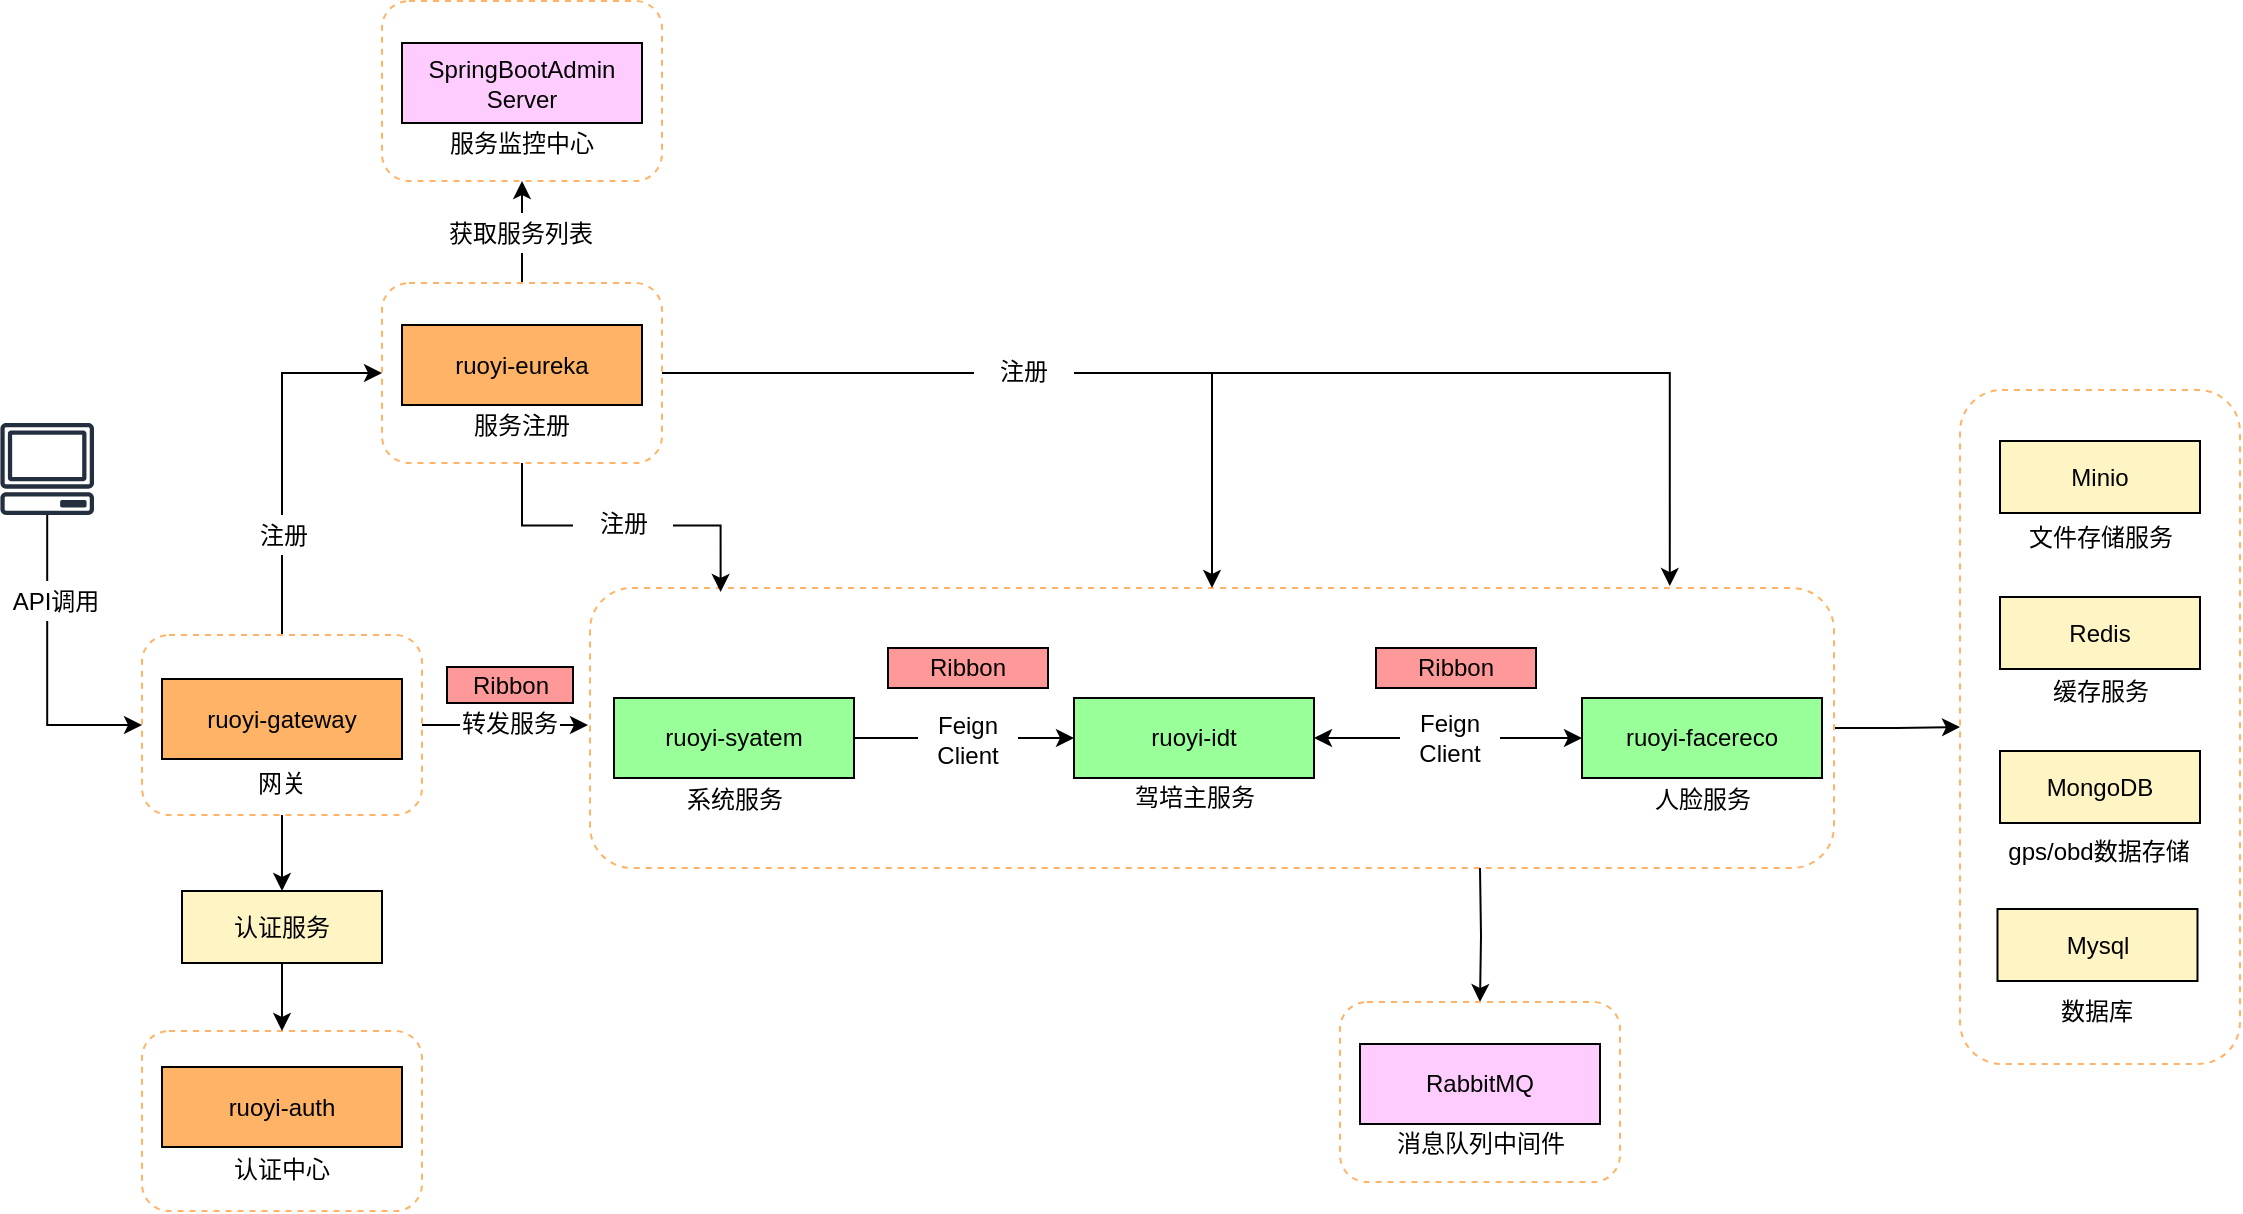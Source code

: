 <mxfile version="14.2.9" type="github">
  <diagram id="Ht1M8jgEwFfnCIfOTk4-" name="Page-1">
    <mxGraphModel dx="1422" dy="781" grid="1" gridSize="10" guides="1" tooltips="1" connect="1" arrows="1" fold="1" page="1" pageScale="1" pageWidth="1169" pageHeight="827" math="0" shadow="0">
      <root>
        <mxCell id="0" />
        <mxCell id="1" parent="0" />
        <mxCell id="zE-7qnLxaJ57DrKSM9i6-75" style="edgeStyle=orthogonalEdgeStyle;rounded=0;orthogonalLoop=1;jettySize=auto;html=1;entryX=0;entryY=0.5;entryDx=0;entryDy=0;startArrow=none;startFill=0;" edge="1" parent="1" source="zE-7qnLxaJ57DrKSM9i6-74" target="zE-7qnLxaJ57DrKSM9i6-57">
          <mxGeometry relative="1" as="geometry" />
        </mxCell>
        <mxCell id="zE-7qnLxaJ57DrKSM9i6-74" value="" style="rounded=1;whiteSpace=wrap;html=1;shadow=0;fillColor=#FFFFFF;dashed=1;strokeWidth=1;strokeColor=#FFB366;" vertex="1" parent="1">
          <mxGeometry x="325" y="358" width="622" height="140" as="geometry" />
        </mxCell>
        <mxCell id="zE-7qnLxaJ57DrKSM9i6-51" style="edgeStyle=orthogonalEdgeStyle;rounded=0;orthogonalLoop=1;jettySize=auto;html=1;entryX=0.5;entryY=1;entryDx=0;entryDy=0;startArrow=none;startFill=0;" edge="1" parent="1" source="zE-7qnLxaJ57DrKSM9i6-39" target="zE-7qnLxaJ57DrKSM9i6-48">
          <mxGeometry relative="1" as="geometry" />
        </mxCell>
        <mxCell id="zE-7qnLxaJ57DrKSM9i6-76" style="edgeStyle=orthogonalEdgeStyle;rounded=0;orthogonalLoop=1;jettySize=auto;html=1;entryX=0.105;entryY=0.014;entryDx=0;entryDy=0;entryPerimeter=0;startArrow=none;startFill=0;" edge="1" parent="1" source="zE-7qnLxaJ57DrKSM9i6-39" target="zE-7qnLxaJ57DrKSM9i6-74">
          <mxGeometry relative="1" as="geometry" />
        </mxCell>
        <mxCell id="zE-7qnLxaJ57DrKSM9i6-77" style="edgeStyle=orthogonalEdgeStyle;rounded=0;orthogonalLoop=1;jettySize=auto;html=1;exitX=1;exitY=0.5;exitDx=0;exitDy=0;entryX=0.5;entryY=0;entryDx=0;entryDy=0;startArrow=none;startFill=0;" edge="1" parent="1" source="zE-7qnLxaJ57DrKSM9i6-39" target="zE-7qnLxaJ57DrKSM9i6-74">
          <mxGeometry relative="1" as="geometry" />
        </mxCell>
        <mxCell id="zE-7qnLxaJ57DrKSM9i6-78" style="edgeStyle=orthogonalEdgeStyle;rounded=0;orthogonalLoop=1;jettySize=auto;html=1;entryX=0.868;entryY=-0.007;entryDx=0;entryDy=0;entryPerimeter=0;startArrow=none;startFill=0;" edge="1" parent="1" source="zE-7qnLxaJ57DrKSM9i6-39" target="zE-7qnLxaJ57DrKSM9i6-74">
          <mxGeometry relative="1" as="geometry">
            <Array as="points">
              <mxPoint x="865" y="251" />
            </Array>
          </mxGeometry>
        </mxCell>
        <mxCell id="zE-7qnLxaJ57DrKSM9i6-39" value="" style="rounded=1;whiteSpace=wrap;html=1;shadow=0;fillColor=#FFFFFF;dashed=1;strokeWidth=1;strokeColor=#FFB366;" vertex="1" parent="1">
          <mxGeometry x="221" y="205.5" width="140" height="90" as="geometry" />
        </mxCell>
        <mxCell id="zE-7qnLxaJ57DrKSM9i6-56" style="edgeStyle=orthogonalEdgeStyle;rounded=0;orthogonalLoop=1;jettySize=auto;html=1;startArrow=none;startFill=0;" edge="1" parent="1" target="zE-7qnLxaJ57DrKSM9i6-53">
          <mxGeometry relative="1" as="geometry">
            <mxPoint x="770" y="498" as="sourcePoint" />
          </mxGeometry>
        </mxCell>
        <mxCell id="zE-7qnLxaJ57DrKSM9i6-14" value="" style="rounded=1;whiteSpace=wrap;html=1;shadow=0;fillColor=#FFFFFF;dashed=1;strokeWidth=1;strokeColor=#FFB366;" vertex="1" parent="1">
          <mxGeometry x="101" y="579.5" width="140" height="90" as="geometry" />
        </mxCell>
        <mxCell id="zE-7qnLxaJ57DrKSM9i6-9" style="edgeStyle=orthogonalEdgeStyle;rounded=0;orthogonalLoop=1;jettySize=auto;html=1;exitX=0.5;exitY=1;exitDx=0;exitDy=0;" edge="1" parent="1" source="zE-7qnLxaJ57DrKSM9i6-7" target="zE-7qnLxaJ57DrKSM9i6-8">
          <mxGeometry relative="1" as="geometry" />
        </mxCell>
        <mxCell id="zE-7qnLxaJ57DrKSM9i6-28" style="edgeStyle=orthogonalEdgeStyle;rounded=0;orthogonalLoop=1;jettySize=auto;html=1;startArrow=none;startFill=0;entryX=0;entryY=0.5;entryDx=0;entryDy=0;" edge="1" parent="1" source="zE-7qnLxaJ57DrKSM9i6-7">
          <mxGeometry relative="1" as="geometry">
            <mxPoint x="324" y="426.5" as="targetPoint" />
          </mxGeometry>
        </mxCell>
        <mxCell id="zE-7qnLxaJ57DrKSM9i6-41" style="edgeStyle=orthogonalEdgeStyle;rounded=0;orthogonalLoop=1;jettySize=auto;html=1;entryX=0;entryY=0.5;entryDx=0;entryDy=0;startArrow=none;startFill=0;" edge="1" parent="1" source="zE-7qnLxaJ57DrKSM9i6-7" target="zE-7qnLxaJ57DrKSM9i6-39">
          <mxGeometry relative="1" as="geometry" />
        </mxCell>
        <mxCell id="zE-7qnLxaJ57DrKSM9i6-7" value="" style="rounded=1;whiteSpace=wrap;html=1;shadow=0;fillColor=#FFFFFF;dashed=1;strokeWidth=1;strokeColor=#FFB366;" vertex="1" parent="1">
          <mxGeometry x="101" y="381.5" width="140" height="90" as="geometry" />
        </mxCell>
        <mxCell id="zE-7qnLxaJ57DrKSM9i6-33" style="edgeStyle=orthogonalEdgeStyle;rounded=0;orthogonalLoop=1;jettySize=auto;html=1;entryX=0;entryY=0.5;entryDx=0;entryDy=0;startArrow=none;startFill=0;" edge="1" parent="1" source="zE-7qnLxaJ57DrKSM9i6-1" target="zE-7qnLxaJ57DrKSM9i6-7">
          <mxGeometry relative="1" as="geometry">
            <mxPoint x="54" y="315.5" as="sourcePoint" />
            <Array as="points">
              <mxPoint x="54" y="426.5" />
            </Array>
          </mxGeometry>
        </mxCell>
        <mxCell id="zE-7qnLxaJ57DrKSM9i6-1" value="" style="outlineConnect=0;fontColor=#232F3E;gradientColor=none;fillColor=#232F3E;strokeColor=none;dashed=0;verticalLabelPosition=bottom;verticalAlign=top;align=center;html=1;fontSize=12;fontStyle=0;aspect=fixed;pointerEvents=1;shape=mxgraph.aws4.client;" vertex="1" parent="1">
          <mxGeometry x="30" y="275.5" width="47.21" height="46" as="geometry" />
        </mxCell>
        <mxCell id="zE-7qnLxaJ57DrKSM9i6-2" value="ruoyi-gateway" style="rounded=0;whiteSpace=wrap;html=1;fillColor=#FFB366;" vertex="1" parent="1">
          <mxGeometry x="111" y="403.5" width="120" height="40" as="geometry" />
        </mxCell>
        <mxCell id="zE-7qnLxaJ57DrKSM9i6-6" value="网关" style="text;html=1;strokeColor=none;fillColor=none;align=center;verticalAlign=middle;whiteSpace=wrap;rounded=0;" vertex="1" parent="1">
          <mxGeometry x="146" y="445.5" width="50" height="20" as="geometry" />
        </mxCell>
        <mxCell id="zE-7qnLxaJ57DrKSM9i6-4" value="API调用" style="text;html=1;strokeColor=none;fillColor=#FFFFFF;align=center;verticalAlign=middle;whiteSpace=wrap;rounded=0;shadow=0;" vertex="1" parent="1">
          <mxGeometry x="33" y="354.5" width="50" height="20" as="geometry" />
        </mxCell>
        <mxCell id="zE-7qnLxaJ57DrKSM9i6-16" style="edgeStyle=orthogonalEdgeStyle;rounded=0;orthogonalLoop=1;jettySize=auto;html=1;entryX=0.5;entryY=0;entryDx=0;entryDy=0;" edge="1" parent="1" source="zE-7qnLxaJ57DrKSM9i6-8" target="zE-7qnLxaJ57DrKSM9i6-14">
          <mxGeometry relative="1" as="geometry" />
        </mxCell>
        <mxCell id="zE-7qnLxaJ57DrKSM9i6-8" value="认证服务" style="rounded=0;whiteSpace=wrap;html=1;fillColor=#FFF4C3;" vertex="1" parent="1">
          <mxGeometry x="121" y="509.5" width="100" height="36" as="geometry" />
        </mxCell>
        <mxCell id="zE-7qnLxaJ57DrKSM9i6-12" value="ruoyi-auth" style="rounded=0;whiteSpace=wrap;html=1;fillColor=#FFB366;" vertex="1" parent="1">
          <mxGeometry x="111" y="597.5" width="120" height="40" as="geometry" />
        </mxCell>
        <mxCell id="zE-7qnLxaJ57DrKSM9i6-15" value="认证中心" style="text;html=1;strokeColor=none;fillColor=none;align=center;verticalAlign=middle;whiteSpace=wrap;rounded=0;" vertex="1" parent="1">
          <mxGeometry x="146" y="638.5" width="50" height="20" as="geometry" />
        </mxCell>
        <mxCell id="zE-7qnLxaJ57DrKSM9i6-30" value="转发服务" style="text;html=1;strokeColor=none;fillColor=#FFFFFF;align=center;verticalAlign=middle;whiteSpace=wrap;rounded=0;shadow=0;" vertex="1" parent="1">
          <mxGeometry x="260" y="415.5" width="50" height="20" as="geometry" />
        </mxCell>
        <mxCell id="zE-7qnLxaJ57DrKSM9i6-31" value="Ribbon" style="rounded=0;whiteSpace=wrap;html=1;fillColor=#FF9999;" vertex="1" parent="1">
          <mxGeometry x="253.5" y="397.5" width="63" height="18" as="geometry" />
        </mxCell>
        <mxCell id="zE-7qnLxaJ57DrKSM9i6-38" value="ruoyi-eureka" style="rounded=0;whiteSpace=wrap;html=1;fillColor=#FFB366;" vertex="1" parent="1">
          <mxGeometry x="231" y="226.5" width="120" height="40" as="geometry" />
        </mxCell>
        <mxCell id="zE-7qnLxaJ57DrKSM9i6-40" value="服务注册" style="text;html=1;strokeColor=none;fillColor=none;align=center;verticalAlign=middle;whiteSpace=wrap;rounded=0;" vertex="1" parent="1">
          <mxGeometry x="266" y="266.5" width="50" height="20" as="geometry" />
        </mxCell>
        <mxCell id="zE-7qnLxaJ57DrKSM9i6-44" value="注册" style="text;html=1;strokeColor=none;fillColor=#FFFFFF;align=center;verticalAlign=middle;whiteSpace=wrap;rounded=0;shadow=0;" vertex="1" parent="1">
          <mxGeometry x="147" y="321.5" width="50" height="20" as="geometry" />
        </mxCell>
        <mxCell id="zE-7qnLxaJ57DrKSM9i6-45" value="注册" style="text;html=1;strokeColor=none;fillColor=#FFFFFF;align=center;verticalAlign=middle;whiteSpace=wrap;rounded=0;shadow=0;" vertex="1" parent="1">
          <mxGeometry x="517" y="240" width="50" height="20" as="geometry" />
        </mxCell>
        <mxCell id="zE-7qnLxaJ57DrKSM9i6-46" value="注册" style="text;html=1;strokeColor=none;fillColor=#FFFFFF;align=center;verticalAlign=middle;whiteSpace=wrap;rounded=0;shadow=0;" vertex="1" parent="1">
          <mxGeometry x="316.5" y="315.5" width="50" height="20" as="geometry" />
        </mxCell>
        <mxCell id="zE-7qnLxaJ57DrKSM9i6-47" value="ruoyi-eureka" style="rounded=0;whiteSpace=wrap;html=1;fillColor=#FFB366;" vertex="1" parent="1">
          <mxGeometry x="231" y="226.5" width="120" height="40" as="geometry" />
        </mxCell>
        <mxCell id="zE-7qnLxaJ57DrKSM9i6-48" value="" style="rounded=1;whiteSpace=wrap;html=1;shadow=0;fillColor=#FFFFFF;dashed=1;strokeWidth=1;strokeColor=#FFB366;" vertex="1" parent="1">
          <mxGeometry x="221" y="64.5" width="140" height="90" as="geometry" />
        </mxCell>
        <mxCell id="zE-7qnLxaJ57DrKSM9i6-49" value="服务监控中心" style="text;html=1;strokeColor=none;fillColor=none;align=center;verticalAlign=middle;whiteSpace=wrap;rounded=0;" vertex="1" parent="1">
          <mxGeometry x="254" y="125.5" width="74" height="20" as="geometry" />
        </mxCell>
        <mxCell id="zE-7qnLxaJ57DrKSM9i6-50" value="SpringBootAdmin Server" style="rounded=0;whiteSpace=wrap;html=1;fillColor=#FFCCFF;" vertex="1" parent="1">
          <mxGeometry x="231" y="85.5" width="120" height="40" as="geometry" />
        </mxCell>
        <mxCell id="zE-7qnLxaJ57DrKSM9i6-52" value="获取服务列表" style="text;html=1;strokeColor=none;fillColor=#FFFFFF;align=center;verticalAlign=middle;whiteSpace=wrap;rounded=0;shadow=0;" vertex="1" parent="1">
          <mxGeometry x="248.5" y="170.5" width="82.5" height="20" as="geometry" />
        </mxCell>
        <mxCell id="zE-7qnLxaJ57DrKSM9i6-53" value="" style="rounded=1;whiteSpace=wrap;html=1;shadow=0;fillColor=#FFFFFF;dashed=1;strokeWidth=1;strokeColor=#FFB366;" vertex="1" parent="1">
          <mxGeometry x="700" y="565" width="140" height="90" as="geometry" />
        </mxCell>
        <mxCell id="zE-7qnLxaJ57DrKSM9i6-54" value="消息队列中间件" style="text;html=1;strokeColor=none;fillColor=none;align=center;verticalAlign=middle;whiteSpace=wrap;rounded=0;" vertex="1" parent="1">
          <mxGeometry x="723.5" y="626" width="93" height="20" as="geometry" />
        </mxCell>
        <mxCell id="zE-7qnLxaJ57DrKSM9i6-55" value="RabbitMQ" style="rounded=0;whiteSpace=wrap;html=1;fillColor=#FFCCFF;" vertex="1" parent="1">
          <mxGeometry x="710" y="586" width="120" height="40" as="geometry" />
        </mxCell>
        <mxCell id="zE-7qnLxaJ57DrKSM9i6-57" value="" style="rounded=1;whiteSpace=wrap;html=1;shadow=0;fillColor=#FFFFFF;dashed=1;strokeWidth=1;strokeColor=#FFB366;" vertex="1" parent="1">
          <mxGeometry x="1010" y="259" width="140" height="337" as="geometry" />
        </mxCell>
        <mxCell id="zE-7qnLxaJ57DrKSM9i6-58" value="Minio" style="rounded=0;whiteSpace=wrap;html=1;fillColor=#FFF4C3;" vertex="1" parent="1">
          <mxGeometry x="1030" y="284.5" width="100" height="36" as="geometry" />
        </mxCell>
        <mxCell id="zE-7qnLxaJ57DrKSM9i6-59" value="文件存储服务" style="text;html=1;strokeColor=none;fillColor=none;align=center;verticalAlign=middle;whiteSpace=wrap;rounded=0;" vertex="1" parent="1">
          <mxGeometry x="1038.75" y="322.5" width="82.5" height="20" as="geometry" />
        </mxCell>
        <mxCell id="zE-7qnLxaJ57DrKSM9i6-60" value="Redis" style="rounded=0;whiteSpace=wrap;html=1;fillColor=#FFF4C3;" vertex="1" parent="1">
          <mxGeometry x="1030" y="362.5" width="100" height="36" as="geometry" />
        </mxCell>
        <mxCell id="zE-7qnLxaJ57DrKSM9i6-61" value="缓存服务" style="text;html=1;strokeColor=none;fillColor=none;align=center;verticalAlign=middle;whiteSpace=wrap;rounded=0;" vertex="1" parent="1">
          <mxGeometry x="1038.75" y="399.5" width="82.5" height="20" as="geometry" />
        </mxCell>
        <mxCell id="zE-7qnLxaJ57DrKSM9i6-62" value="MongoDB" style="rounded=0;whiteSpace=wrap;html=1;fillColor=#FFF4C3;" vertex="1" parent="1">
          <mxGeometry x="1030" y="439.5" width="100" height="36" as="geometry" />
        </mxCell>
        <mxCell id="zE-7qnLxaJ57DrKSM9i6-63" value="gps/obd数据存储" style="text;html=1;strokeColor=none;fillColor=none;align=center;verticalAlign=middle;whiteSpace=wrap;rounded=0;" vertex="1" parent="1">
          <mxGeometry x="1028.75" y="479.5" width="101.25" height="20" as="geometry" />
        </mxCell>
        <mxCell id="zE-7qnLxaJ57DrKSM9i6-64" value="Mysql" style="rounded=0;whiteSpace=wrap;html=1;fillColor=#FFF4C3;" vertex="1" parent="1">
          <mxGeometry x="1028.75" y="518.5" width="100" height="36" as="geometry" />
        </mxCell>
        <mxCell id="zE-7qnLxaJ57DrKSM9i6-65" value="数据库" style="text;html=1;strokeColor=none;fillColor=none;align=center;verticalAlign=middle;whiteSpace=wrap;rounded=0;" vertex="1" parent="1">
          <mxGeometry x="1027.5" y="559.5" width="101.25" height="20" as="geometry" />
        </mxCell>
        <mxCell id="zE-7qnLxaJ57DrKSM9i6-71" style="edgeStyle=orthogonalEdgeStyle;rounded=0;orthogonalLoop=1;jettySize=auto;html=1;entryX=0;entryY=0.5;entryDx=0;entryDy=0;startArrow=none;startFill=0;" edge="1" parent="1" source="zE-7qnLxaJ57DrKSM9i6-67" target="zE-7qnLxaJ57DrKSM9i6-17">
          <mxGeometry relative="1" as="geometry" />
        </mxCell>
        <mxCell id="zE-7qnLxaJ57DrKSM9i6-67" value="ruoyi-syatem" style="rounded=0;whiteSpace=wrap;html=1;fillColor=#99FF99;" vertex="1" parent="1">
          <mxGeometry x="337" y="413" width="120" height="40" as="geometry" />
        </mxCell>
        <mxCell id="zE-7qnLxaJ57DrKSM9i6-68" value="系统服务" style="text;html=1;strokeColor=none;fillColor=none;align=center;verticalAlign=middle;whiteSpace=wrap;rounded=0;" vertex="1" parent="1">
          <mxGeometry x="364.5" y="454" width="65" height="20" as="geometry" />
        </mxCell>
        <mxCell id="zE-7qnLxaJ57DrKSM9i6-70" value="" style="group" vertex="1" connectable="0" parent="1">
          <mxGeometry x="567" y="388" width="374" height="86" as="geometry" />
        </mxCell>
        <mxCell id="zE-7qnLxaJ57DrKSM9i6-17" value="ruoyi-idt" style="rounded=0;whiteSpace=wrap;html=1;fillColor=#99FF99;" vertex="1" parent="zE-7qnLxaJ57DrKSM9i6-70">
          <mxGeometry y="25" width="120" height="40" as="geometry" />
        </mxCell>
        <mxCell id="zE-7qnLxaJ57DrKSM9i6-18" value="驾培主服务" style="text;html=1;strokeColor=none;fillColor=none;align=center;verticalAlign=middle;whiteSpace=wrap;rounded=0;" vertex="1" parent="zE-7qnLxaJ57DrKSM9i6-70">
          <mxGeometry x="27.5" y="65" width="65" height="20" as="geometry" />
        </mxCell>
        <mxCell id="zE-7qnLxaJ57DrKSM9i6-19" value="ruoyi-facereco" style="rounded=0;whiteSpace=wrap;html=1;fillColor=#99FF99;" vertex="1" parent="zE-7qnLxaJ57DrKSM9i6-70">
          <mxGeometry x="254" y="25" width="120" height="40" as="geometry" />
        </mxCell>
        <mxCell id="zE-7qnLxaJ57DrKSM9i6-22" style="edgeStyle=orthogonalEdgeStyle;rounded=0;orthogonalLoop=1;jettySize=auto;html=1;startArrow=classic;startFill=1;" edge="1" parent="zE-7qnLxaJ57DrKSM9i6-70" source="zE-7qnLxaJ57DrKSM9i6-17" target="zE-7qnLxaJ57DrKSM9i6-19">
          <mxGeometry relative="1" as="geometry" />
        </mxCell>
        <mxCell id="zE-7qnLxaJ57DrKSM9i6-23" value="Feign Client" style="text;html=1;strokeColor=none;fillColor=#FFFFFF;align=center;verticalAlign=middle;whiteSpace=wrap;rounded=0;shadow=0;" vertex="1" parent="zE-7qnLxaJ57DrKSM9i6-70">
          <mxGeometry x="163" y="35" width="50" height="20" as="geometry" />
        </mxCell>
        <mxCell id="zE-7qnLxaJ57DrKSM9i6-26" value="Ribbon" style="rounded=0;whiteSpace=wrap;html=1;fillColor=#FF9999;" vertex="1" parent="zE-7qnLxaJ57DrKSM9i6-70">
          <mxGeometry x="151" width="80" height="20" as="geometry" />
        </mxCell>
        <mxCell id="zE-7qnLxaJ57DrKSM9i6-27" value="人脸服务" style="text;html=1;strokeColor=none;fillColor=none;align=center;verticalAlign=middle;whiteSpace=wrap;rounded=0;" vertex="1" parent="zE-7qnLxaJ57DrKSM9i6-70">
          <mxGeometry x="281.5" y="66" width="65" height="20" as="geometry" />
        </mxCell>
        <mxCell id="zE-7qnLxaJ57DrKSM9i6-72" value="Feign Client" style="text;html=1;strokeColor=none;fillColor=#FFFFFF;align=center;verticalAlign=middle;whiteSpace=wrap;rounded=0;shadow=0;" vertex="1" parent="1">
          <mxGeometry x="489" y="424" width="50" height="20" as="geometry" />
        </mxCell>
        <mxCell id="zE-7qnLxaJ57DrKSM9i6-73" value="Ribbon" style="rounded=0;whiteSpace=wrap;html=1;fillColor=#FF9999;" vertex="1" parent="1">
          <mxGeometry x="474" y="388" width="80" height="20" as="geometry" />
        </mxCell>
      </root>
    </mxGraphModel>
  </diagram>
</mxfile>
